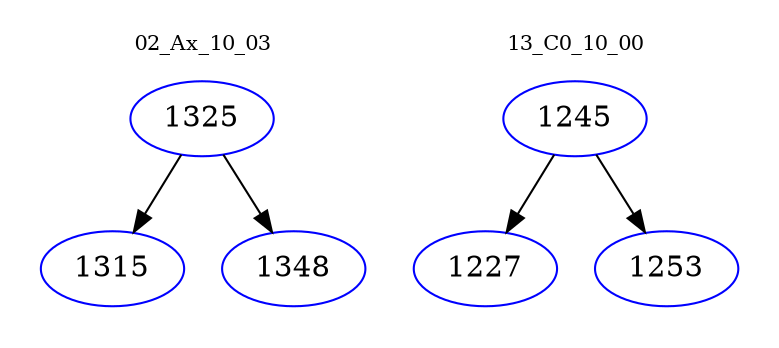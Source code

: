 digraph{
subgraph cluster_0 {
color = white
label = "02_Ax_10_03";
fontsize=10;
T0_1325 [label="1325", color="blue"]
T0_1325 -> T0_1315 [color="black"]
T0_1315 [label="1315", color="blue"]
T0_1325 -> T0_1348 [color="black"]
T0_1348 [label="1348", color="blue"]
}
subgraph cluster_1 {
color = white
label = "13_C0_10_00";
fontsize=10;
T1_1245 [label="1245", color="blue"]
T1_1245 -> T1_1227 [color="black"]
T1_1227 [label="1227", color="blue"]
T1_1245 -> T1_1253 [color="black"]
T1_1253 [label="1253", color="blue"]
}
}
